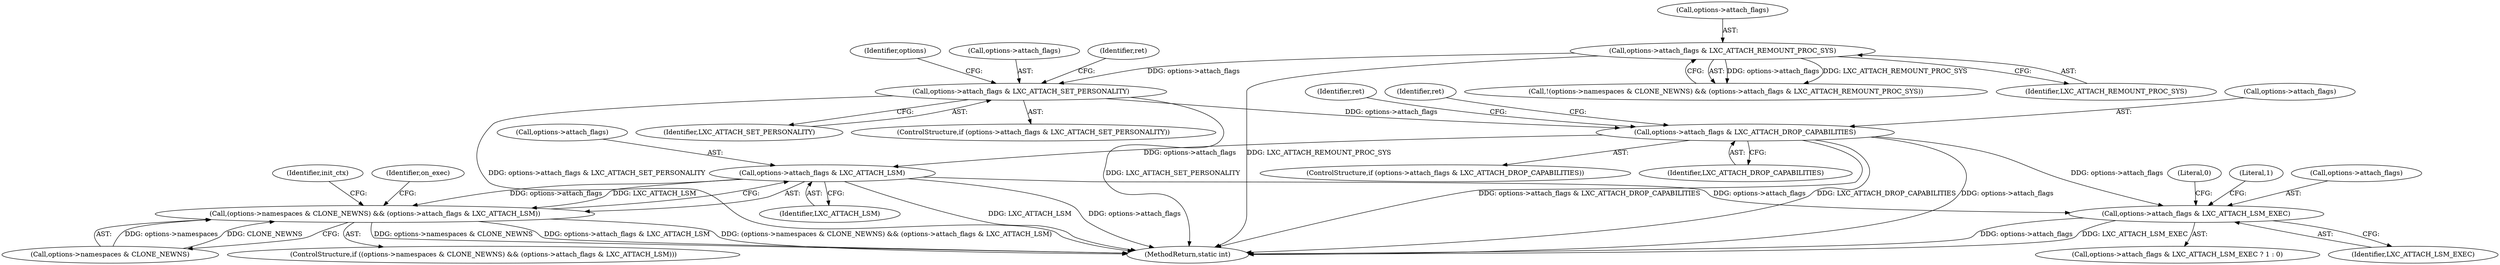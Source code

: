 digraph "1_lxc_5c3fcae78b63ac9dd56e36075903921bd9461f9e@del" {
"1000503" [label="(Call,options->attach_flags & LXC_ATTACH_LSM)"];
"1000251" [label="(Call,options->attach_flags & LXC_ATTACH_DROP_CAPABILITIES)"];
"1000227" [label="(Call,options->attach_flags & LXC_ATTACH_SET_PERSONALITY)"];
"1000189" [label="(Call,options->attach_flags & LXC_ATTACH_REMOUNT_PROC_SYS)"];
"1000497" [label="(Call,(options->namespaces & CLONE_NEWNS) && (options->attach_flags & LXC_ATTACH_LSM))"];
"1000514" [label="(Call,options->attach_flags & LXC_ATTACH_LSM_EXEC)"];
"1000498" [label="(Call,options->namespaces & CLONE_NEWNS)"];
"1000190" [label="(Call,options->attach_flags)"];
"1000275" [label="(Identifier,ret)"];
"1000193" [label="(Identifier,LXC_ATTACH_REMOUNT_PROC_SYS)"];
"1000504" [label="(Call,options->attach_flags)"];
"1000250" [label="(ControlStructure,if (options->attach_flags & LXC_ATTACH_DROP_CAPABILITIES))"];
"1000253" [label="(Identifier,options)"];
"1000507" [label="(Identifier,LXC_ATTACH_LSM)"];
"1000252" [label="(Call,options->attach_flags)"];
"1000227" [label="(Call,options->attach_flags & LXC_ATTACH_SET_PERSONALITY)"];
"1000231" [label="(Identifier,LXC_ATTACH_SET_PERSONALITY)"];
"1000189" [label="(Call,options->attach_flags & LXC_ATTACH_REMOUNT_PROC_SYS)"];
"1000564" [label="(Identifier,init_ctx)"];
"1000520" [label="(Literal,0)"];
"1000519" [label="(Literal,1)"];
"1000226" [label="(ControlStructure,if (options->attach_flags & LXC_ATTACH_SET_PERSONALITY))"];
"1000258" [label="(Identifier,ret)"];
"1000251" [label="(Call,options->attach_flags & LXC_ATTACH_DROP_CAPABILITIES)"];
"1000503" [label="(Call,options->attach_flags & LXC_ATTACH_LSM)"];
"1000512" [label="(Identifier,on_exec)"];
"1000496" [label="(ControlStructure,if ((options->namespaces & CLONE_NEWNS) && (options->attach_flags & LXC_ATTACH_LSM)))"];
"1000255" [label="(Identifier,LXC_ATTACH_DROP_CAPABILITIES)"];
"1000518" [label="(Identifier,LXC_ATTACH_LSM_EXEC)"];
"1000515" [label="(Call,options->attach_flags)"];
"1000228" [label="(Call,options->attach_flags)"];
"1000513" [label="(Call,options->attach_flags & LXC_ATTACH_LSM_EXEC ? 1 : 0)"];
"1000711" [label="(MethodReturn,static int)"];
"1000182" [label="(Call,!(options->namespaces & CLONE_NEWNS) && (options->attach_flags & LXC_ATTACH_REMOUNT_PROC_SYS))"];
"1000497" [label="(Call,(options->namespaces & CLONE_NEWNS) && (options->attach_flags & LXC_ATTACH_LSM))"];
"1000514" [label="(Call,options->attach_flags & LXC_ATTACH_LSM_EXEC)"];
"1000234" [label="(Identifier,ret)"];
"1000503" -> "1000497"  [label="AST: "];
"1000503" -> "1000507"  [label="CFG: "];
"1000504" -> "1000503"  [label="AST: "];
"1000507" -> "1000503"  [label="AST: "];
"1000497" -> "1000503"  [label="CFG: "];
"1000503" -> "1000711"  [label="DDG: LXC_ATTACH_LSM"];
"1000503" -> "1000711"  [label="DDG: options->attach_flags"];
"1000503" -> "1000497"  [label="DDG: options->attach_flags"];
"1000503" -> "1000497"  [label="DDG: LXC_ATTACH_LSM"];
"1000251" -> "1000503"  [label="DDG: options->attach_flags"];
"1000503" -> "1000514"  [label="DDG: options->attach_flags"];
"1000251" -> "1000250"  [label="AST: "];
"1000251" -> "1000255"  [label="CFG: "];
"1000252" -> "1000251"  [label="AST: "];
"1000255" -> "1000251"  [label="AST: "];
"1000258" -> "1000251"  [label="CFG: "];
"1000275" -> "1000251"  [label="CFG: "];
"1000251" -> "1000711"  [label="DDG: options->attach_flags & LXC_ATTACH_DROP_CAPABILITIES"];
"1000251" -> "1000711"  [label="DDG: LXC_ATTACH_DROP_CAPABILITIES"];
"1000251" -> "1000711"  [label="DDG: options->attach_flags"];
"1000227" -> "1000251"  [label="DDG: options->attach_flags"];
"1000251" -> "1000514"  [label="DDG: options->attach_flags"];
"1000227" -> "1000226"  [label="AST: "];
"1000227" -> "1000231"  [label="CFG: "];
"1000228" -> "1000227"  [label="AST: "];
"1000231" -> "1000227"  [label="AST: "];
"1000234" -> "1000227"  [label="CFG: "];
"1000253" -> "1000227"  [label="CFG: "];
"1000227" -> "1000711"  [label="DDG: options->attach_flags & LXC_ATTACH_SET_PERSONALITY"];
"1000227" -> "1000711"  [label="DDG: LXC_ATTACH_SET_PERSONALITY"];
"1000189" -> "1000227"  [label="DDG: options->attach_flags"];
"1000189" -> "1000182"  [label="AST: "];
"1000189" -> "1000193"  [label="CFG: "];
"1000190" -> "1000189"  [label="AST: "];
"1000193" -> "1000189"  [label="AST: "];
"1000182" -> "1000189"  [label="CFG: "];
"1000189" -> "1000711"  [label="DDG: LXC_ATTACH_REMOUNT_PROC_SYS"];
"1000189" -> "1000182"  [label="DDG: options->attach_flags"];
"1000189" -> "1000182"  [label="DDG: LXC_ATTACH_REMOUNT_PROC_SYS"];
"1000497" -> "1000496"  [label="AST: "];
"1000497" -> "1000498"  [label="CFG: "];
"1000498" -> "1000497"  [label="AST: "];
"1000512" -> "1000497"  [label="CFG: "];
"1000564" -> "1000497"  [label="CFG: "];
"1000497" -> "1000711"  [label="DDG: options->namespaces & CLONE_NEWNS"];
"1000497" -> "1000711"  [label="DDG: options->attach_flags & LXC_ATTACH_LSM"];
"1000497" -> "1000711"  [label="DDG: (options->namespaces & CLONE_NEWNS) && (options->attach_flags & LXC_ATTACH_LSM)"];
"1000498" -> "1000497"  [label="DDG: options->namespaces"];
"1000498" -> "1000497"  [label="DDG: CLONE_NEWNS"];
"1000514" -> "1000513"  [label="AST: "];
"1000514" -> "1000518"  [label="CFG: "];
"1000515" -> "1000514"  [label="AST: "];
"1000518" -> "1000514"  [label="AST: "];
"1000519" -> "1000514"  [label="CFG: "];
"1000520" -> "1000514"  [label="CFG: "];
"1000514" -> "1000711"  [label="DDG: options->attach_flags"];
"1000514" -> "1000711"  [label="DDG: LXC_ATTACH_LSM_EXEC"];
}
